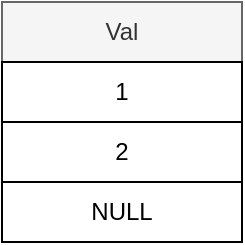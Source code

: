 <mxfile version="14.5.1" type="device"><diagram id="ZtCrLFzIqncPB8UgkGy_" name="Page-1"><mxGraphModel dx="1088" dy="968" grid="1" gridSize="10" guides="1" tooltips="1" connect="1" arrows="1" fold="1" page="1" pageScale="1" pageWidth="827" pageHeight="1169" math="0" shadow="0"><root><mxCell id="0"/><mxCell id="1" parent="0"/><mxCell id="Ht8bE-u-SrZ5GnHv45gH-1" value="Val" style="rounded=0;whiteSpace=wrap;html=1;fillColor=#f5f5f5;strokeColor=#666666;fontColor=#333333;" vertex="1" parent="1"><mxGeometry x="230" y="390" width="120" height="30" as="geometry"/></mxCell><mxCell id="Ht8bE-u-SrZ5GnHv45gH-2" value="1" style="rounded=0;whiteSpace=wrap;html=1;" vertex="1" parent="1"><mxGeometry x="230" y="420" width="120" height="30" as="geometry"/></mxCell><mxCell id="Ht8bE-u-SrZ5GnHv45gH-3" value="2" style="rounded=0;whiteSpace=wrap;html=1;" vertex="1" parent="1"><mxGeometry x="230" y="450" width="120" height="30" as="geometry"/></mxCell><mxCell id="Ht8bE-u-SrZ5GnHv45gH-4" value="NULL" style="rounded=0;whiteSpace=wrap;html=1;" vertex="1" parent="1"><mxGeometry x="230" y="480" width="120" height="30" as="geometry"/></mxCell></root></mxGraphModel></diagram></mxfile>